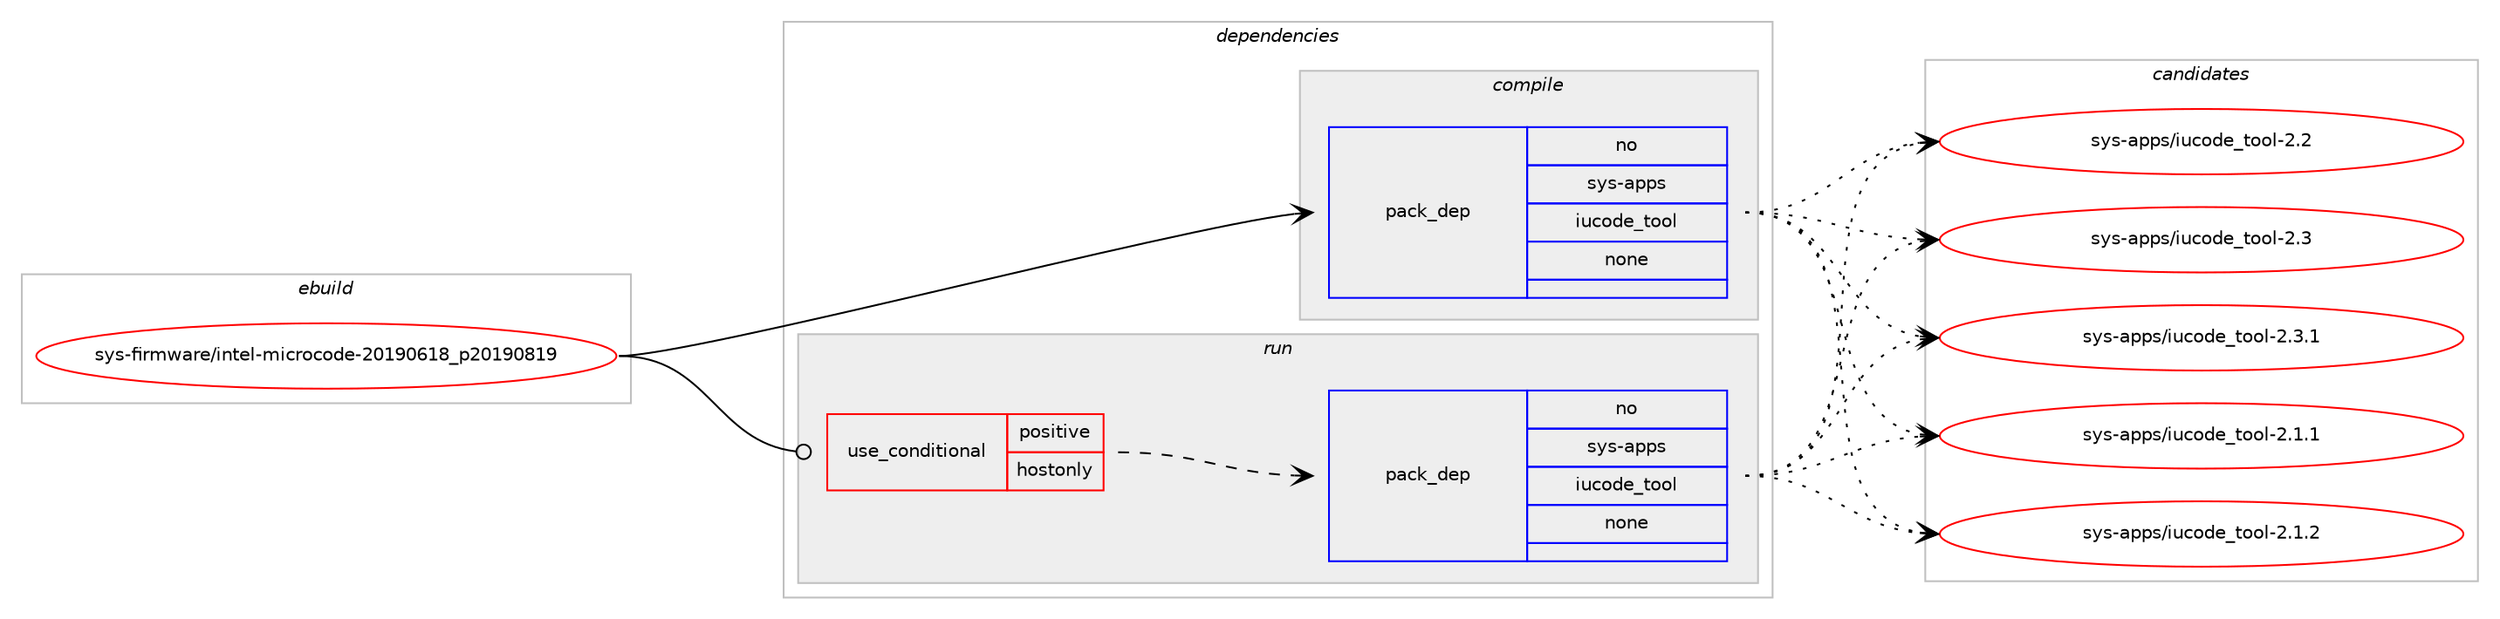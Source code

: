 digraph prolog {

# *************
# Graph options
# *************

newrank=true;
concentrate=true;
compound=true;
graph [rankdir=LR,fontname=Helvetica,fontsize=10,ranksep=1.5];#, ranksep=2.5, nodesep=0.2];
edge  [arrowhead=vee];
node  [fontname=Helvetica,fontsize=10];

# **********
# The ebuild
# **********

subgraph cluster_leftcol {
color=gray;
rank=same;
label=<<i>ebuild</i>>;
id [label="sys-firmware/intel-microcode-20190618_p20190819", color=red, width=4, href="../sys-firmware/intel-microcode-20190618_p20190819.svg"];
}

# ****************
# The dependencies
# ****************

subgraph cluster_midcol {
color=gray;
label=<<i>dependencies</i>>;
subgraph cluster_compile {
fillcolor="#eeeeee";
style=filled;
label=<<i>compile</i>>;
subgraph pack775 {
dependency1060 [label=<<TABLE BORDER="0" CELLBORDER="1" CELLSPACING="0" CELLPADDING="4" WIDTH="220"><TR><TD ROWSPAN="6" CELLPADDING="30">pack_dep</TD></TR><TR><TD WIDTH="110">no</TD></TR><TR><TD>sys-apps</TD></TR><TR><TD>iucode_tool</TD></TR><TR><TD>none</TD></TR><TR><TD></TD></TR></TABLE>>, shape=none, color=blue];
}
id:e -> dependency1060:w [weight=20,style="solid",arrowhead="vee"];
}
subgraph cluster_compileandrun {
fillcolor="#eeeeee";
style=filled;
label=<<i>compile and run</i>>;
}
subgraph cluster_run {
fillcolor="#eeeeee";
style=filled;
label=<<i>run</i>>;
subgraph cond274 {
dependency1061 [label=<<TABLE BORDER="0" CELLBORDER="1" CELLSPACING="0" CELLPADDING="4"><TR><TD ROWSPAN="3" CELLPADDING="10">use_conditional</TD></TR><TR><TD>positive</TD></TR><TR><TD>hostonly</TD></TR></TABLE>>, shape=none, color=red];
subgraph pack776 {
dependency1062 [label=<<TABLE BORDER="0" CELLBORDER="1" CELLSPACING="0" CELLPADDING="4" WIDTH="220"><TR><TD ROWSPAN="6" CELLPADDING="30">pack_dep</TD></TR><TR><TD WIDTH="110">no</TD></TR><TR><TD>sys-apps</TD></TR><TR><TD>iucode_tool</TD></TR><TR><TD>none</TD></TR><TR><TD></TD></TR></TABLE>>, shape=none, color=blue];
}
dependency1061:e -> dependency1062:w [weight=20,style="dashed",arrowhead="vee"];
}
id:e -> dependency1061:w [weight=20,style="solid",arrowhead="odot"];
}
}

# **************
# The candidates
# **************

subgraph cluster_choices {
rank=same;
color=gray;
label=<<i>candidates</i>>;

subgraph choice775 {
color=black;
nodesep=1;
choice1151211154597112112115471051179911110010195116111111108455046494649 [label="sys-apps/iucode_tool-2.1.1", color=red, width=4,href="../sys-apps/iucode_tool-2.1.1.svg"];
choice1151211154597112112115471051179911110010195116111111108455046494650 [label="sys-apps/iucode_tool-2.1.2", color=red, width=4,href="../sys-apps/iucode_tool-2.1.2.svg"];
choice115121115459711211211547105117991111001019511611111110845504650 [label="sys-apps/iucode_tool-2.2", color=red, width=4,href="../sys-apps/iucode_tool-2.2.svg"];
choice115121115459711211211547105117991111001019511611111110845504651 [label="sys-apps/iucode_tool-2.3", color=red, width=4,href="../sys-apps/iucode_tool-2.3.svg"];
choice1151211154597112112115471051179911110010195116111111108455046514649 [label="sys-apps/iucode_tool-2.3.1", color=red, width=4,href="../sys-apps/iucode_tool-2.3.1.svg"];
dependency1060:e -> choice1151211154597112112115471051179911110010195116111111108455046494649:w [style=dotted,weight="100"];
dependency1060:e -> choice1151211154597112112115471051179911110010195116111111108455046494650:w [style=dotted,weight="100"];
dependency1060:e -> choice115121115459711211211547105117991111001019511611111110845504650:w [style=dotted,weight="100"];
dependency1060:e -> choice115121115459711211211547105117991111001019511611111110845504651:w [style=dotted,weight="100"];
dependency1060:e -> choice1151211154597112112115471051179911110010195116111111108455046514649:w [style=dotted,weight="100"];
}
subgraph choice776 {
color=black;
nodesep=1;
choice1151211154597112112115471051179911110010195116111111108455046494649 [label="sys-apps/iucode_tool-2.1.1", color=red, width=4,href="../sys-apps/iucode_tool-2.1.1.svg"];
choice1151211154597112112115471051179911110010195116111111108455046494650 [label="sys-apps/iucode_tool-2.1.2", color=red, width=4,href="../sys-apps/iucode_tool-2.1.2.svg"];
choice115121115459711211211547105117991111001019511611111110845504650 [label="sys-apps/iucode_tool-2.2", color=red, width=4,href="../sys-apps/iucode_tool-2.2.svg"];
choice115121115459711211211547105117991111001019511611111110845504651 [label="sys-apps/iucode_tool-2.3", color=red, width=4,href="../sys-apps/iucode_tool-2.3.svg"];
choice1151211154597112112115471051179911110010195116111111108455046514649 [label="sys-apps/iucode_tool-2.3.1", color=red, width=4,href="../sys-apps/iucode_tool-2.3.1.svg"];
dependency1062:e -> choice1151211154597112112115471051179911110010195116111111108455046494649:w [style=dotted,weight="100"];
dependency1062:e -> choice1151211154597112112115471051179911110010195116111111108455046494650:w [style=dotted,weight="100"];
dependency1062:e -> choice115121115459711211211547105117991111001019511611111110845504650:w [style=dotted,weight="100"];
dependency1062:e -> choice115121115459711211211547105117991111001019511611111110845504651:w [style=dotted,weight="100"];
dependency1062:e -> choice1151211154597112112115471051179911110010195116111111108455046514649:w [style=dotted,weight="100"];
}
}

}
